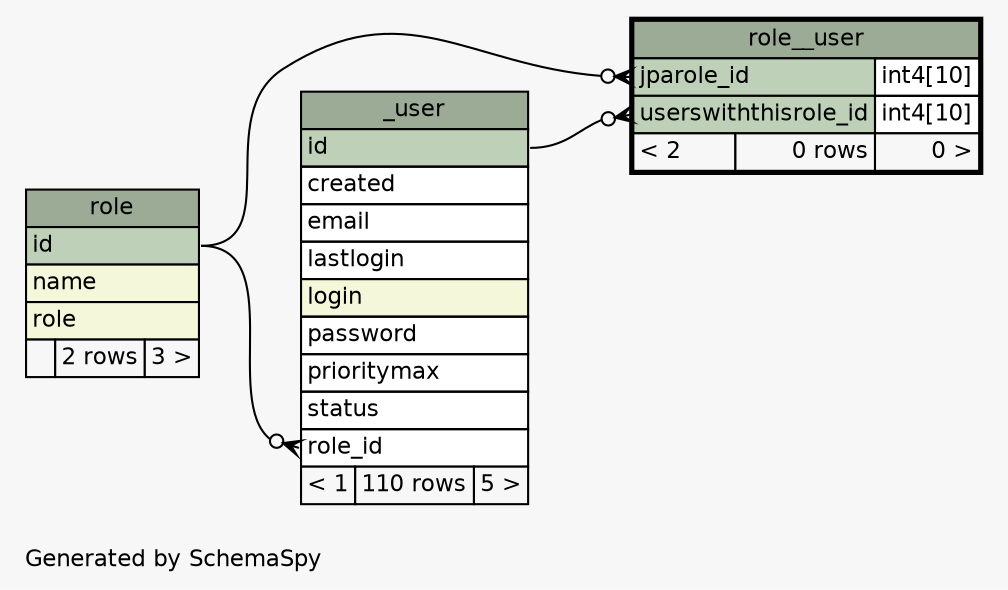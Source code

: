 // dot 2.38.0 on Mac OS X 10.9.4
// SchemaSpy rev 590
digraph "oneDegreeRelationshipsDiagram" {
  graph [
    rankdir="RL"
    bgcolor="#f7f7f7"
    label="\nGenerated by SchemaSpy"
    labeljust="l"
    nodesep="0.18"
    ranksep="0.46"
    fontname="Helvetica"
    fontsize="11"
  ];
  node [
    fontname="Helvetica"
    fontsize="11"
    shape="plaintext"
  ];
  edge [
    arrowsize="0.8"
  ];
  "_user":"role_id":w -> "role":"id":e [arrowhead=none dir=back arrowtail=crowodot];
  "role__user":"jparole_id":w -> "role":"id":e [arrowhead=none dir=back arrowtail=crowodot];
  "role__user":"userswiththisrole_id":w -> "_user":"id":e [arrowhead=none dir=back arrowtail=crowodot];
  "_user" [
    label=<
    <TABLE BORDER="0" CELLBORDER="1" CELLSPACING="0" BGCOLOR="#ffffff">
      <TR><TD COLSPAN="3" BGCOLOR="#9bab96" ALIGN="CENTER">_user</TD></TR>
      <TR><TD PORT="id" COLSPAN="3" BGCOLOR="#bed1b8" ALIGN="LEFT">id</TD></TR>
      <TR><TD PORT="created" COLSPAN="3" ALIGN="LEFT">created</TD></TR>
      <TR><TD PORT="email" COLSPAN="3" ALIGN="LEFT">email</TD></TR>
      <TR><TD PORT="lastlogin" COLSPAN="3" ALIGN="LEFT">lastlogin</TD></TR>
      <TR><TD PORT="login" COLSPAN="3" BGCOLOR="#f4f7da" ALIGN="LEFT">login</TD></TR>
      <TR><TD PORT="password" COLSPAN="3" ALIGN="LEFT">password</TD></TR>
      <TR><TD PORT="prioritymax" COLSPAN="3" ALIGN="LEFT">prioritymax</TD></TR>
      <TR><TD PORT="status" COLSPAN="3" ALIGN="LEFT">status</TD></TR>
      <TR><TD PORT="role_id" COLSPAN="3" ALIGN="LEFT">role_id</TD></TR>
      <TR><TD ALIGN="LEFT" BGCOLOR="#f7f7f7">&lt; 1</TD><TD ALIGN="RIGHT" BGCOLOR="#f7f7f7">110 rows</TD><TD ALIGN="RIGHT" BGCOLOR="#f7f7f7">5 &gt;</TD></TR>
    </TABLE>>
    URL="_user.html"
    tooltip="_user"
  ];
  "role" [
    label=<
    <TABLE BORDER="0" CELLBORDER="1" CELLSPACING="0" BGCOLOR="#ffffff">
      <TR><TD COLSPAN="3" BGCOLOR="#9bab96" ALIGN="CENTER">role</TD></TR>
      <TR><TD PORT="id" COLSPAN="3" BGCOLOR="#bed1b8" ALIGN="LEFT">id</TD></TR>
      <TR><TD PORT="name" COLSPAN="3" BGCOLOR="#f4f7da" ALIGN="LEFT">name</TD></TR>
      <TR><TD PORT="role" COLSPAN="3" BGCOLOR="#f4f7da" ALIGN="LEFT">role</TD></TR>
      <TR><TD ALIGN="LEFT" BGCOLOR="#f7f7f7">  </TD><TD ALIGN="RIGHT" BGCOLOR="#f7f7f7">2 rows</TD><TD ALIGN="RIGHT" BGCOLOR="#f7f7f7">3 &gt;</TD></TR>
    </TABLE>>
    URL="role.html"
    tooltip="role"
  ];
  "role__user" [
    label=<
    <TABLE BORDER="2" CELLBORDER="1" CELLSPACING="0" BGCOLOR="#ffffff">
      <TR><TD COLSPAN="3" BGCOLOR="#9bab96" ALIGN="CENTER">role__user</TD></TR>
      <TR><TD PORT="jparole_id" COLSPAN="2" BGCOLOR="#bed1b8" ALIGN="LEFT">jparole_id</TD><TD PORT="jparole_id.type" ALIGN="LEFT">int4[10]</TD></TR>
      <TR><TD PORT="userswiththisrole_id" COLSPAN="2" BGCOLOR="#bed1b8" ALIGN="LEFT">userswiththisrole_id</TD><TD PORT="userswiththisrole_id.type" ALIGN="LEFT">int4[10]</TD></TR>
      <TR><TD ALIGN="LEFT" BGCOLOR="#f7f7f7">&lt; 2</TD><TD ALIGN="RIGHT" BGCOLOR="#f7f7f7">0 rows</TD><TD ALIGN="RIGHT" BGCOLOR="#f7f7f7">0 &gt;</TD></TR>
    </TABLE>>
    URL="role__user.html"
    tooltip="role__user"
  ];
}
